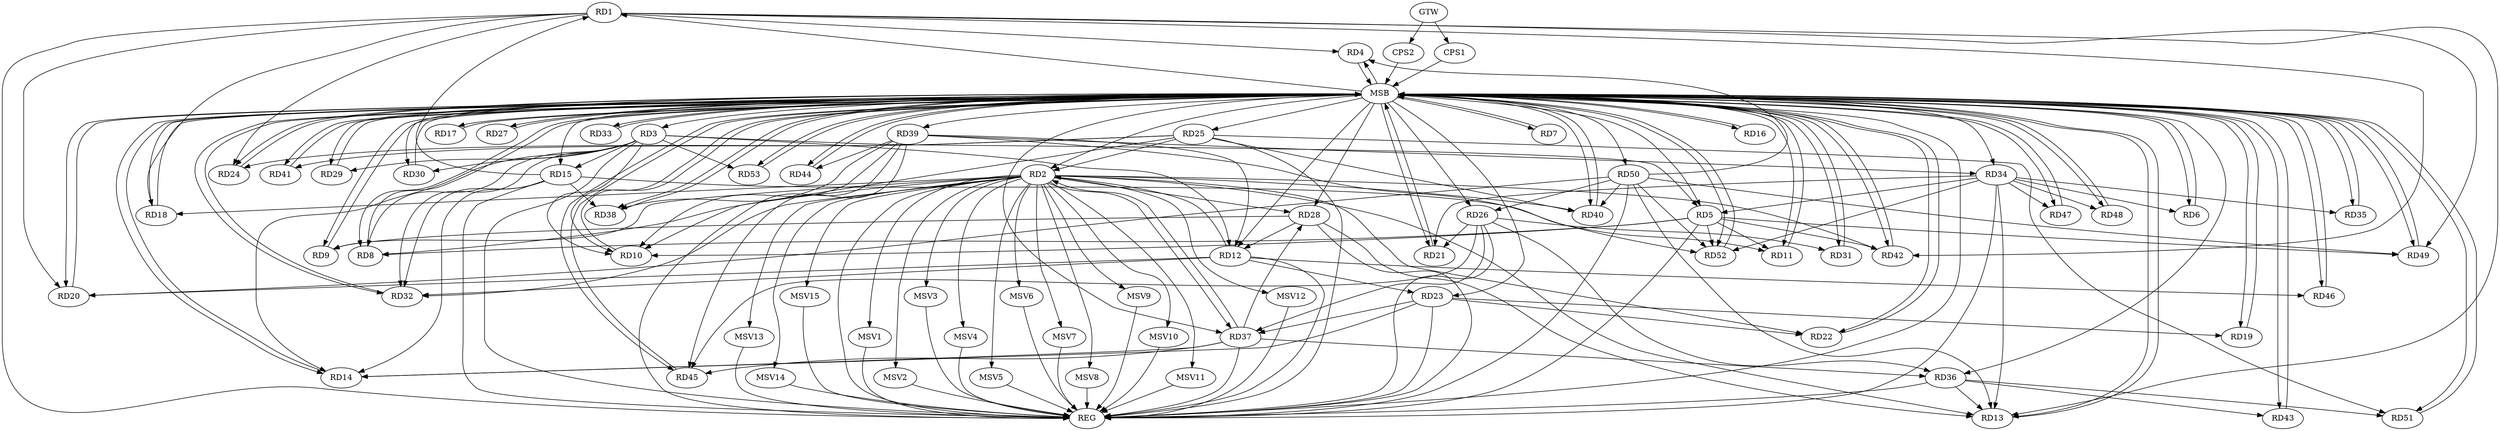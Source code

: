 strict digraph G {
  RD1 [ label="RD1" ];
  RD2 [ label="RD2" ];
  RD3 [ label="RD3" ];
  RD4 [ label="RD4" ];
  RD5 [ label="RD5" ];
  RD6 [ label="RD6" ];
  RD7 [ label="RD7" ];
  RD8 [ label="RD8" ];
  RD9 [ label="RD9" ];
  RD10 [ label="RD10" ];
  RD11 [ label="RD11" ];
  RD12 [ label="RD12" ];
  RD13 [ label="RD13" ];
  RD14 [ label="RD14" ];
  RD15 [ label="RD15" ];
  RD16 [ label="RD16" ];
  RD17 [ label="RD17" ];
  RD18 [ label="RD18" ];
  RD19 [ label="RD19" ];
  RD20 [ label="RD20" ];
  RD21 [ label="RD21" ];
  RD22 [ label="RD22" ];
  RD23 [ label="RD23" ];
  RD24 [ label="RD24" ];
  RD25 [ label="RD25" ];
  RD26 [ label="RD26" ];
  RD27 [ label="RD27" ];
  RD28 [ label="RD28" ];
  RD29 [ label="RD29" ];
  RD30 [ label="RD30" ];
  RD31 [ label="RD31" ];
  RD32 [ label="RD32" ];
  RD33 [ label="RD33" ];
  RD34 [ label="RD34" ];
  RD35 [ label="RD35" ];
  RD36 [ label="RD36" ];
  RD37 [ label="RD37" ];
  RD38 [ label="RD38" ];
  RD39 [ label="RD39" ];
  RD40 [ label="RD40" ];
  RD41 [ label="RD41" ];
  RD42 [ label="RD42" ];
  RD43 [ label="RD43" ];
  RD44 [ label="RD44" ];
  RD45 [ label="RD45" ];
  RD46 [ label="RD46" ];
  RD47 [ label="RD47" ];
  RD48 [ label="RD48" ];
  RD49 [ label="RD49" ];
  RD50 [ label="RD50" ];
  RD51 [ label="RD51" ];
  RD52 [ label="RD52" ];
  RD53 [ label="RD53" ];
  CPS1 [ label="CPS1" ];
  CPS2 [ label="CPS2" ];
  GTW [ label="GTW" ];
  REG [ label="REG" ];
  MSB [ label="MSB" ];
  MSV1 [ label="MSV1" ];
  MSV2 [ label="MSV2" ];
  MSV3 [ label="MSV3" ];
  MSV4 [ label="MSV4" ];
  MSV5 [ label="MSV5" ];
  MSV6 [ label="MSV6" ];
  MSV7 [ label="MSV7" ];
  MSV8 [ label="MSV8" ];
  MSV9 [ label="MSV9" ];
  MSV10 [ label="MSV10" ];
  MSV11 [ label="MSV11" ];
  MSV12 [ label="MSV12" ];
  MSV13 [ label="MSV13" ];
  MSV14 [ label="MSV14" ];
  MSV15 [ label="MSV15" ];
  RD1 -> RD4;
  RD1 -> RD13;
  RD15 -> RD1;
  RD1 -> RD18;
  RD1 -> RD20;
  RD1 -> RD24;
  RD1 -> RD42;
  RD1 -> RD49;
  RD2 -> RD8;
  RD2 -> RD9;
  RD12 -> RD2;
  RD2 -> RD13;
  RD2 -> RD18;
  RD2 -> RD22;
  RD25 -> RD2;
  RD2 -> RD28;
  RD2 -> RD32;
  RD2 -> RD37;
  RD37 -> RD2;
  RD2 -> RD40;
  RD2 -> RD42;
  RD3 -> RD5;
  RD3 -> RD8;
  RD3 -> RD10;
  RD3 -> RD12;
  RD3 -> RD14;
  RD3 -> RD15;
  RD3 -> RD29;
  RD3 -> RD30;
  RD3 -> RD32;
  RD3 -> RD53;
  RD50 -> RD4;
  RD5 -> RD8;
  RD5 -> RD10;
  RD5 -> RD11;
  RD34 -> RD5;
  RD5 -> RD42;
  RD5 -> RD49;
  RD5 -> RD52;
  RD34 -> RD6;
  RD28 -> RD9;
  RD25 -> RD10;
  RD39 -> RD10;
  RD15 -> RD11;
  RD12 -> RD20;
  RD12 -> RD23;
  RD28 -> RD12;
  RD12 -> RD32;
  RD39 -> RD12;
  RD12 -> RD46;
  RD28 -> RD13;
  RD34 -> RD13;
  RD36 -> RD13;
  RD50 -> RD13;
  RD15 -> RD14;
  RD23 -> RD14;
  RD37 -> RD14;
  RD15 -> RD32;
  RD15 -> RD38;
  RD23 -> RD19;
  RD50 -> RD20;
  RD26 -> RD21;
  RD34 -> RD21;
  RD23 -> RD22;
  RD23 -> RD37;
  RD25 -> RD24;
  RD25 -> RD40;
  RD25 -> RD41;
  RD25 -> RD51;
  RD26 -> RD31;
  RD26 -> RD36;
  RD26 -> RD37;
  RD26 -> RD45;
  RD50 -> RD26;
  RD37 -> RD28;
  RD34 -> RD35;
  RD39 -> RD34;
  RD34 -> RD47;
  RD34 -> RD48;
  RD34 -> RD52;
  RD37 -> RD36;
  RD36 -> RD43;
  RD36 -> RD51;
  RD37 -> RD45;
  RD39 -> RD38;
  RD39 -> RD44;
  RD39 -> RD45;
  RD39 -> RD52;
  RD50 -> RD40;
  RD50 -> RD49;
  RD50 -> RD52;
  GTW -> CPS1;
  GTW -> CPS2;
  RD1 -> REG;
  RD2 -> REG;
  RD3 -> REG;
  RD5 -> REG;
  RD12 -> REG;
  RD15 -> REG;
  RD23 -> REG;
  RD25 -> REG;
  RD26 -> REG;
  RD28 -> REG;
  RD34 -> REG;
  RD36 -> REG;
  RD37 -> REG;
  RD39 -> REG;
  RD50 -> REG;
  RD4 -> MSB;
  MSB -> RD5;
  MSB -> RD13;
  MSB -> RD15;
  MSB -> RD27;
  MSB -> RD43;
  MSB -> RD49;
  MSB -> REG;
  RD6 -> MSB;
  MSB -> RD35;
  MSB -> RD36;
  MSB -> RD40;
  RD7 -> MSB;
  MSB -> RD2;
  MSB -> RD6;
  MSB -> RD10;
  MSB -> RD21;
  MSB -> RD42;
  MSB -> RD47;
  RD8 -> MSB;
  MSB -> RD11;
  MSB -> RD18;
  MSB -> RD26;
  MSB -> RD28;
  MSB -> RD44;
  MSB -> RD53;
  RD9 -> MSB;
  MSB -> RD38;
  MSB -> RD46;
  RD10 -> MSB;
  MSB -> RD3;
  MSB -> RD25;
  MSB -> RD29;
  MSB -> RD32;
  MSB -> RD39;
  MSB -> RD52;
  RD11 -> MSB;
  MSB -> RD30;
  MSB -> RD50;
  RD13 -> MSB;
  MSB -> RD12;
  MSB -> RD23;
  MSB -> RD31;
  MSB -> RD37;
  RD14 -> MSB;
  MSB -> RD20;
  RD16 -> MSB;
  MSB -> RD4;
  MSB -> RD19;
  RD17 -> MSB;
  RD18 -> MSB;
  MSB -> RD34;
  RD19 -> MSB;
  MSB -> RD7;
  MSB -> RD16;
  RD20 -> MSB;
  MSB -> RD8;
  RD21 -> MSB;
  MSB -> RD14;
  MSB -> RD17;
  RD22 -> MSB;
  MSB -> RD41;
  MSB -> RD51;
  RD24 -> MSB;
  MSB -> RD48;
  RD27 -> MSB;
  RD29 -> MSB;
  RD30 -> MSB;
  RD31 -> MSB;
  MSB -> RD24;
  RD32 -> MSB;
  RD33 -> MSB;
  RD35 -> MSB;
  MSB -> RD9;
  RD38 -> MSB;
  RD40 -> MSB;
  MSB -> RD1;
  MSB -> RD45;
  RD41 -> MSB;
  RD42 -> MSB;
  RD43 -> MSB;
  RD44 -> MSB;
  RD45 -> MSB;
  RD46 -> MSB;
  MSB -> RD22;
  MSB -> RD33;
  RD47 -> MSB;
  RD48 -> MSB;
  RD49 -> MSB;
  RD51 -> MSB;
  RD52 -> MSB;
  RD53 -> MSB;
  CPS1 -> MSB;
  CPS2 -> MSB;
  RD2 -> MSV1;
  RD2 -> MSV2;
  RD2 -> MSV3;
  RD2 -> MSV4;
  RD2 -> MSV5;
  RD2 -> MSV6;
  RD2 -> MSV7;
  RD2 -> MSV8;
  MSV1 -> REG;
  MSV2 -> REG;
  MSV3 -> REG;
  MSV4 -> REG;
  MSV5 -> REG;
  MSV6 -> REG;
  MSV7 -> REG;
  MSV8 -> REG;
  RD2 -> MSV9;
  RD2 -> MSV10;
  RD2 -> MSV11;
  RD2 -> MSV12;
  RD2 -> MSV13;
  RD2 -> MSV14;
  RD2 -> MSV15;
  MSV9 -> REG;
  MSV10 -> REG;
  MSV11 -> REG;
  MSV12 -> REG;
  MSV13 -> REG;
  MSV14 -> REG;
  MSV15 -> REG;
}
